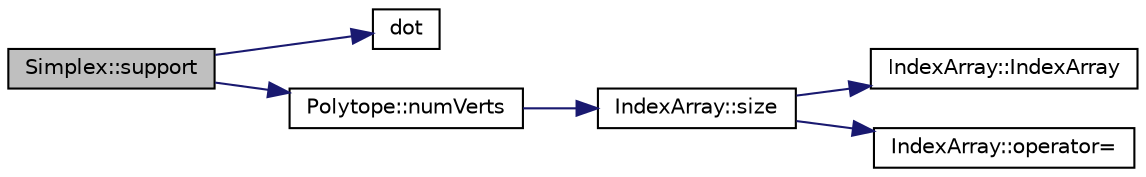 digraph "Simplex::support"
{
  edge [fontname="Helvetica",fontsize="10",labelfontname="Helvetica",labelfontsize="10"];
  node [fontname="Helvetica",fontsize="10",shape=record];
  rankdir="LR";
  Node1 [label="Simplex::support",height=0.2,width=0.4,color="black", fillcolor="grey75", style="filled", fontcolor="black"];
  Node1 -> Node2 [color="midnightblue",fontsize="10",style="solid",fontname="Helvetica"];
  Node2 [label="dot",height=0.2,width=0.4,color="black", fillcolor="white", style="filled",URL="$_quaternion_8h.html#af8cf8caa91dd2209c53a956d41cb26ae"];
  Node1 -> Node3 [color="midnightblue",fontsize="10",style="solid",fontname="Helvetica"];
  Node3 [label="Polytope::numVerts",height=0.2,width=0.4,color="black", fillcolor="white", style="filled",URL="$class_polytope.html#a7538a746962372d788585af3f20fb293"];
  Node3 -> Node4 [color="midnightblue",fontsize="10",style="solid",fontname="Helvetica"];
  Node4 [label="IndexArray::size",height=0.2,width=0.4,color="black", fillcolor="white", style="filled",URL="$class_index_array.html#a697816ed90ab579829ca6186bb4e9950"];
  Node4 -> Node5 [color="midnightblue",fontsize="10",style="solid",fontname="Helvetica"];
  Node5 [label="IndexArray::IndexArray",height=0.2,width=0.4,color="black", fillcolor="white", style="filled",URL="$class_index_array.html#a54020c28e042a4e1371de753ed9f49ca"];
  Node4 -> Node6 [color="midnightblue",fontsize="10",style="solid",fontname="Helvetica"];
  Node6 [label="IndexArray::operator=",height=0.2,width=0.4,color="black", fillcolor="white", style="filled",URL="$class_index_array.html#a106b7d30234ef2893952728496cf57d0"];
}
